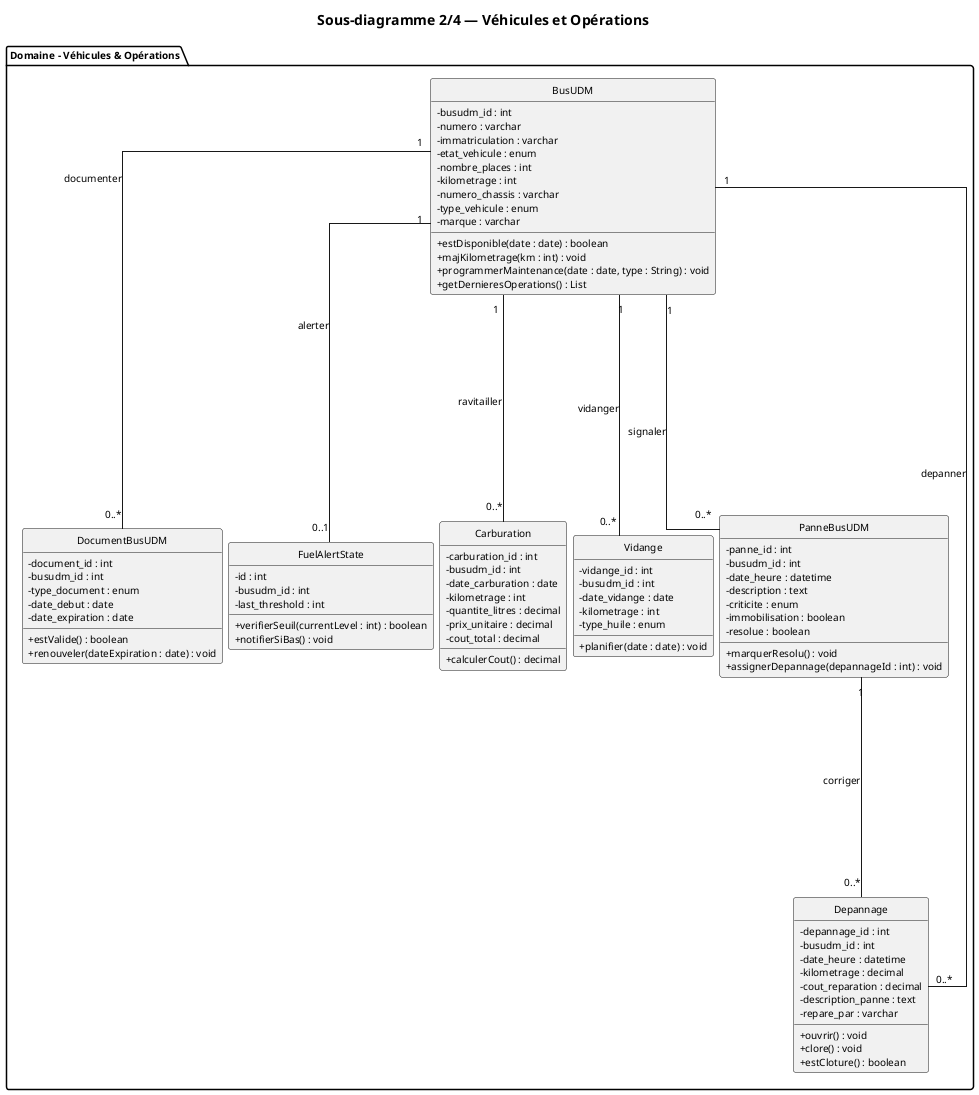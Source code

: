 @startuml Conception_Model_Vehicules
hide circle
skinparam classAttributeIconSize 0
skinparam defaultFontName Arial
skinparam defaultMonospaceFontName Arial
skinparam defaultFontSize 10
skinparam linetype ortho
skinparam shadowing false
skinparam wrapWidth 1200
skinparam nodesep 6
skinparam ranksep 220
top to bottom direction

title Sous-diagramme 2/4 — Véhicules et Opérations

package "Domaine - Véhicules & Opérations" {
class BusUDM {
  - busudm_id : int
  - numero : varchar
  - immatriculation : varchar
  - etat_vehicule : enum
  - nombre_places : int
  - kilometrage : int
  - numero_chassis : varchar
  - type_vehicule : enum
  - marque : varchar
  + estDisponible(date : date) : boolean
  + majKilometrage(km : int) : void
  + programmerMaintenance(date : date, type : String) : void
  + getDernieresOperations() : List
}

class DocumentBusUDM {
  - document_id : int
  - busudm_id : int
  - type_document : enum
  - date_debut : date
  - date_expiration : date
  + estValide() : boolean
  + renouveler(dateExpiration : date) : void
}

class FuelAlertState {
  - id : int
  - busudm_id : int
  - last_threshold : int
  + verifierSeuil(currentLevel : int) : boolean
  + notifierSiBas() : void
}

class Carburation {
  - carburation_id : int
  - busudm_id : int
  - date_carburation : date
  - kilometrage : int
  - quantite_litres : decimal
  - prix_unitaire : decimal
  - cout_total : decimal
  + calculerCout() : decimal
}

class Vidange {
  - vidange_id : int
  - busudm_id : int
  - date_vidange : date
  - kilometrage : int
  - type_huile : enum
  + planifier(date : date) : void
}

class PanneBusUDM {
  - panne_id : int
  - busudm_id : int
  - date_heure : datetime
  - description : text
  - criticite : enum
  - immobilisation : boolean
  - resolue : boolean
  + marquerResolu() : void
  + assignerDepannage(depannageId : int) : void
}

class Depannage {
  - depannage_id : int
  - busudm_id : int
  - date_heure : datetime
  - kilometrage : decimal
  - cout_reparation : decimal
  - description_panne : text
  - repare_par : varchar
  + ouvrir() : void
  + clore() : void
  + estCloture() : boolean
}
}

' Associations de ce sous-domaine
BusUDM "1" -- "0..*" Carburation : ravitailler
BusUDM "1" -- "0..*" Vidange : vidanger
BusUDM "1" -- "0..*" PanneBusUDM : signaler
BusUDM "1" -- "0..*" Depannage : depanner
BusUDM "1" -- "0..*" DocumentBusUDM : documenter
BusUDM "1" -- "0..1" FuelAlertState : alerter

PanneBusUDM "1" -- "0..*" Depannage : corriger

@enduml
